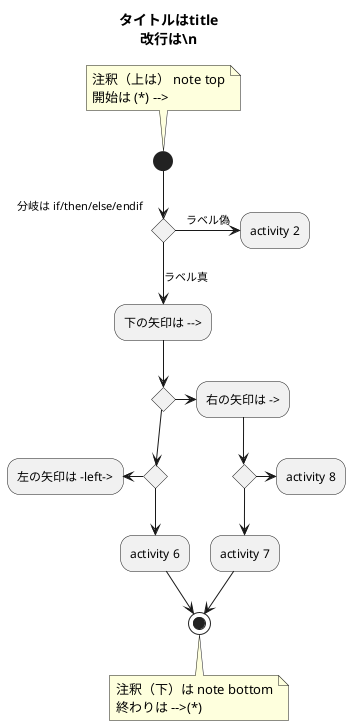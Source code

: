 @startuml アクティビティ図 1

'コメント

title タイトルはtitle\n改行は\\n

note top: 注釈（上は） note top\n開始は (*) -->
(*) --> if "分岐は if/then/else/endif" then

  'ラベルは[]  アクティビティは""
  -->[ラベル真] "下の矢印は -->" as a1
  
  
  if "" then
	-> "右の矢印は ->" as a3
  else
	if "" then

	  -left-> "左の矢印は -left->"
      
	else
	  --> "activity 6"
      --> (*)
	endif
  endif
  
else

  ->[ラベル偽] "activity 2"
  
endif

a3 --> if "" then
  --> "activity 7"
  --> (*)
  note bottom: 注釈（下）は note bottom\n終わりは -->(*)
else
  -> "activity 8"
endif

@enduml